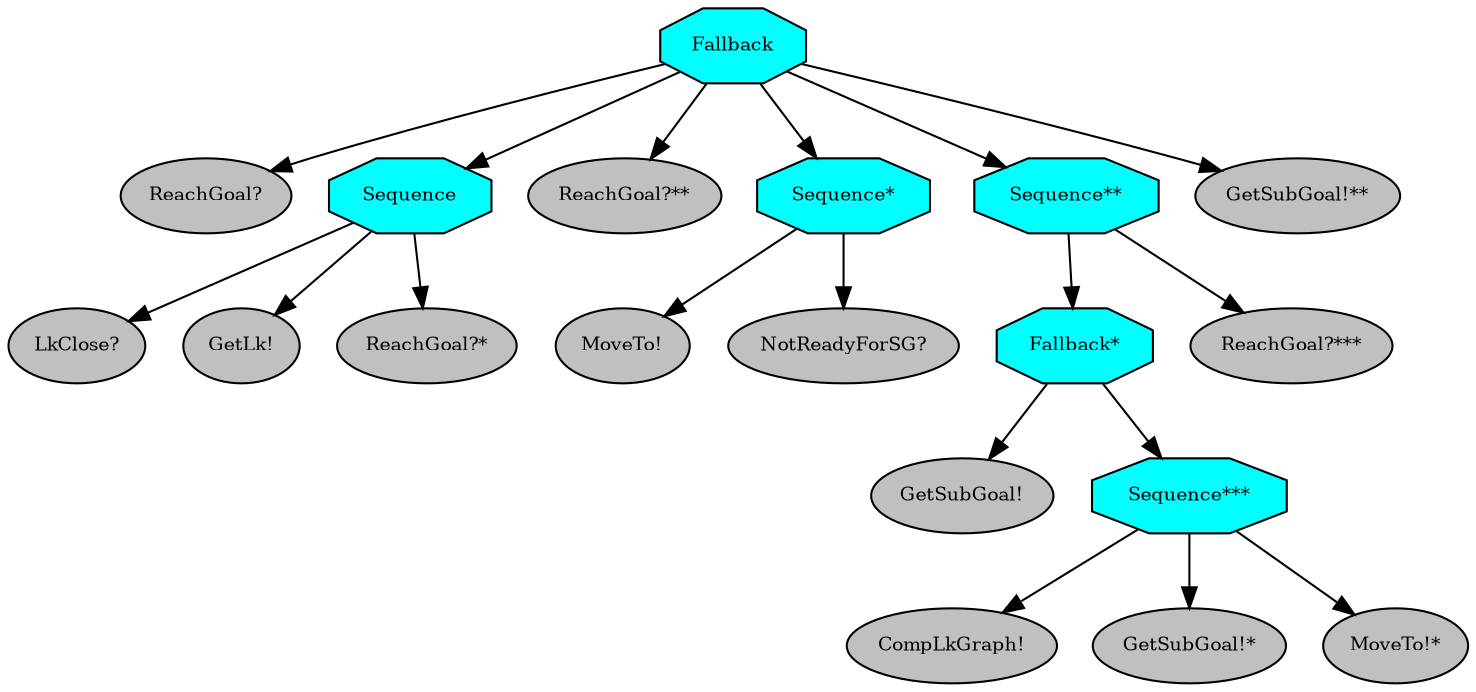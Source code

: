 digraph pastafarianism {
ordering=out;
graph [fontname="times-roman"];
node [fontname="times-roman"];
edge [fontname="times-roman"];
Fallback [fillcolor=cyan, fontcolor=black, fontsize=9, label=Fallback, shape=octagon, style=filled];
"ReachGoal?" [fillcolor=gray, fontcolor=black, fontsize=9, label="ReachGoal?", shape=ellipse, style=filled];
Fallback -> "ReachGoal?";
Sequence [fillcolor=cyan, fontcolor=black, fontsize=9, label=Sequence, shape=octagon, style=filled];
Fallback -> Sequence;
"LkClose?" [fillcolor=gray, fontcolor=black, fontsize=9, label="LkClose?", shape=ellipse, style=filled];
Sequence -> "LkClose?";
"GetLk!" [fillcolor=gray, fontcolor=black, fontsize=9, label="GetLk!", shape=ellipse, style=filled];
Sequence -> "GetLk!";
"ReachGoal?*" [fillcolor=gray, fontcolor=black, fontsize=9, label="ReachGoal?*", shape=ellipse, style=filled];
Sequence -> "ReachGoal?*";
"ReachGoal?**" [fillcolor=gray, fontcolor=black, fontsize=9, label="ReachGoal?**", shape=ellipse, style=filled];
Fallback -> "ReachGoal?**";
"Sequence*" [fillcolor=cyan, fontcolor=black, fontsize=9, label="Sequence*", shape=octagon, style=filled];
Fallback -> "Sequence*";
"MoveTo!" [fillcolor=gray, fontcolor=black, fontsize=9, label="MoveTo!", shape=ellipse, style=filled];
"Sequence*" -> "MoveTo!";
"NotReadyForSG?" [fillcolor=gray, fontcolor=black, fontsize=9, label="NotReadyForSG?", shape=ellipse, style=filled];
"Sequence*" -> "NotReadyForSG?";
"Sequence**" [fillcolor=cyan, fontcolor=black, fontsize=9, label="Sequence**", shape=octagon, style=filled];
Fallback -> "Sequence**";
"Fallback*" [fillcolor=cyan, fontcolor=black, fontsize=9, label="Fallback*", shape=octagon, style=filled];
"Sequence**" -> "Fallback*";
"GetSubGoal!" [fillcolor=gray, fontcolor=black, fontsize=9, label="GetSubGoal!", shape=ellipse, style=filled];
"Fallback*" -> "GetSubGoal!";
"Sequence***" [fillcolor=cyan, fontcolor=black, fontsize=9, label="Sequence***", shape=octagon, style=filled];
"Fallback*" -> "Sequence***";
"CompLkGraph!" [fillcolor=gray, fontcolor=black, fontsize=9, label="CompLkGraph!", shape=ellipse, style=filled];
"Sequence***" -> "CompLkGraph!";
"GetSubGoal!*" [fillcolor=gray, fontcolor=black, fontsize=9, label="GetSubGoal!*", shape=ellipse, style=filled];
"Sequence***" -> "GetSubGoal!*";
"MoveTo!*" [fillcolor=gray, fontcolor=black, fontsize=9, label="MoveTo!*", shape=ellipse, style=filled];
"Sequence***" -> "MoveTo!*";
"ReachGoal?***" [fillcolor=gray, fontcolor=black, fontsize=9, label="ReachGoal?***", shape=ellipse, style=filled];
"Sequence**" -> "ReachGoal?***";
"GetSubGoal!**" [fillcolor=gray, fontcolor=black, fontsize=9, label="GetSubGoal!**", shape=ellipse, style=filled];
Fallback -> "GetSubGoal!**";
}
